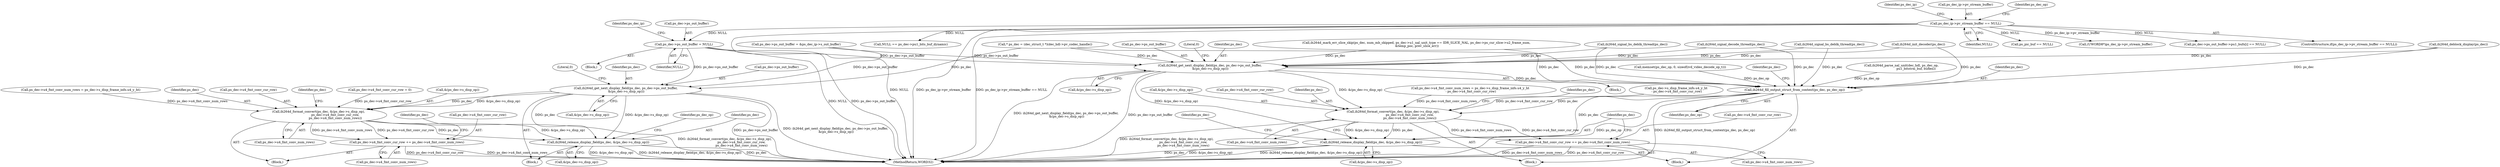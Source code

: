 digraph "0_Android_7554755536019e439433c515eeb44e701fb3bfb2@pointer" {
"1000311" [label="(Call,ps_dec->ps_out_buffer = NULL)"];
"1000260" [label="(Call,ps_dec_ip->pv_stream_buffer == NULL)"];
"1000713" [label="(Call,ih264d_get_next_display_field(ps_dec, ps_dec->ps_out_buffer,\n &(ps_dec->s_disp_op)))"];
"1000745" [label="(Call,ih264d_format_convert(ps_dec, &(ps_dec->s_disp_op),\n                                  ps_dec->u4_fmt_conv_cur_row,\n                                  ps_dec->u4_fmt_conv_num_rows))"];
"1000757" [label="(Call,ps_dec->u4_fmt_conv_cur_row += ps_dec->u4_fmt_conv_num_rows)"];
"1000769" [label="(Call,ih264d_release_display_field(ps_dec, &(ps_dec->s_disp_op)))"];
"1001994" [label="(Call,ih264d_get_next_display_field(ps_dec, ps_dec->ps_out_buffer,\n &(ps_dec->s_disp_op)))"];
"1002022" [label="(Call,ih264d_fill_output_struct_from_context(ps_dec, ps_dec_op))"];
"1002053" [label="(Call,ih264d_format_convert(ps_dec, &(ps_dec->s_disp_op),\n                                  ps_dec->u4_fmt_conv_cur_row,\n                                  ps_dec->u4_fmt_conv_num_rows))"];
"1002065" [label="(Call,ps_dec->u4_fmt_conv_cur_row += ps_dec->u4_fmt_conv_num_rows)"];
"1002072" [label="(Call,ih264d_release_display_field(ps_dec, &(ps_dec->s_disp_op)))"];
"1000312" [label="(Call,ps_dec->ps_out_buffer)"];
"1000995" [label="(Call,NULL == ps_dec->pu1_bits_buf_dynamic)"];
"1002040" [label="(Call,ps_dec->u4_fmt_conv_num_rows = ps_dec->s_disp_frame_info.u4_y_ht\n - ps_dec->u4_fmt_conv_cur_row)"];
"1001993" [label="(Block,)"];
"1002023" [label="(Identifier,ps_dec)"];
"1000758" [label="(Call,ps_dec->u4_fmt_conv_cur_row)"];
"1000712" [label="(Block,)"];
"1000731" [label="(Call,ps_dec->u4_fmt_conv_cur_row = 0)"];
"1000771" [label="(Call,&(ps_dec->s_disp_op))"];
"1000283" [label="(Identifier,ps_dec_ip)"];
"1000264" [label="(Identifier,NULL)"];
"1000769" [label="(Call,ih264d_release_display_field(ps_dec, &(ps_dec->s_disp_op)))"];
"1002024" [label="(Identifier,ps_dec_op)"];
"1001858" [label="(Call,ih264d_deblock_display(ps_dec))"];
"1000747" [label="(Call,&(ps_dec->s_disp_op))"];
"1002069" [label="(Call,ps_dec->u4_fmt_conv_num_rows)"];
"1000736" [label="(Call,ps_dec->u4_fmt_conv_num_rows = ps_dec->s_disp_frame_info.u4_y_ht)"];
"1002073" [label="(Identifier,ps_dec)"];
"1001996" [label="(Call,ps_dec->ps_out_buffer)"];
"1000777" [label="(Identifier,ps_dec_op)"];
"1002067" [label="(Identifier,ps_dec)"];
"1000718" [label="(Call,&(ps_dec->s_disp_op))"];
"1002065" [label="(Call,ps_dec->u4_fmt_conv_cur_row += ps_dec->u4_fmt_conv_num_rows)"];
"1002044" [label="(Call,ps_dec->s_disp_frame_info.u4_y_ht\n - ps_dec->u4_fmt_conv_cur_row)"];
"1000319" [label="(Identifier,ps_dec_ip)"];
"1000623" [label="(Call,ps_pic_buf == NULL)"];
"1002062" [label="(Call,ps_dec->u4_fmt_conv_num_rows)"];
"1002142" [label="(MethodReturn,WORD32)"];
"1001286" [label="(Call,ih264d_parse_nal_unit(dec_hdl, ps_dec_op,\n                              pu1_bitstrm_buf, buflen))"];
"1000151" [label="(Block,)"];
"1000324" [label="(Call,ps_dec->ps_out_buffer = &ps_dec_ip->s_out_buffer)"];
"1001999" [label="(Call,&(ps_dec->s_disp_op))"];
"1002005" [label="(Literal,0)"];
"1000715" [label="(Call,ps_dec->ps_out_buffer)"];
"1000260" [label="(Call,ps_dec_ip->pv_stream_buffer == NULL)"];
"1001523" [label="(Call,ih264d_mark_err_slice_skip(ps_dec, num_mb_skipped, ps_dec->u1_nal_unit_type == IDR_SLICE_NAL, ps_dec->ps_cur_slice->u2_frame_num,\n &temp_poc, prev_slice_err))"];
"1000754" [label="(Call,ps_dec->u4_fmt_conv_num_rows)"];
"1000746" [label="(Identifier,ps_dec)"];
"1000751" [label="(Call,ps_dec->u4_fmt_conv_cur_row)"];
"1000724" [label="(Literal,0)"];
"1002066" [label="(Call,ps_dec->u4_fmt_conv_cur_row)"];
"1001694" [label="(Call,ih264d_signal_decode_thread(ps_dec))"];
"1001995" [label="(Identifier,ps_dec)"];
"1002072" [label="(Call,ih264d_release_display_field(ps_dec, &(ps_dec->s_disp_op)))"];
"1000153" [label="(Call,* ps_dec = (dec_struct_t *)(dec_hdl->pv_codec_handle))"];
"1000315" [label="(Identifier,NULL)"];
"1000976" [label="(Call,(UWORD8*)ps_dec_ip->pv_stream_buffer)"];
"1000406" [label="(Call,ps_dec->ps_out_buffer->pu1_bufs[i] == NULL)"];
"1000745" [label="(Call,ih264d_format_convert(ps_dec, &(ps_dec->s_disp_op),\n                                  ps_dec->u4_fmt_conv_cur_row,\n                                  ps_dec->u4_fmt_conv_num_rows))"];
"1000766" [label="(Identifier,ps_dec)"];
"1002022" [label="(Call,ih264d_fill_output_struct_from_context(ps_dec, ps_dec_op))"];
"1001980" [label="(Call,ih264d_signal_bs_deblk_thread(ps_dec))"];
"1001982" [label="(Block,)"];
"1000761" [label="(Call,ps_dec->u4_fmt_conv_num_rows)"];
"1000896" [label="(Call,ih264d_init_decoder(ps_dec))"];
"1000227" [label="(Call,memset(ps_dec_op, 0, sizeof(ivd_video_decode_op_t)))"];
"1002055" [label="(Call,&(ps_dec->s_disp_op))"];
"1002074" [label="(Call,&(ps_dec->s_disp_op))"];
"1000770" [label="(Identifier,ps_dec)"];
"1002028" [label="(Identifier,ps_dec)"];
"1000713" [label="(Call,ih264d_get_next_display_field(ps_dec, ps_dec->ps_out_buffer,\n &(ps_dec->s_disp_op)))"];
"1001994" [label="(Call,ih264d_get_next_display_field(ps_dec, ps_dec->ps_out_buffer,\n &(ps_dec->s_disp_op)))"];
"1000261" [label="(Call,ps_dec_ip->pv_stream_buffer)"];
"1000730" [label="(Block,)"];
"1000759" [label="(Identifier,ps_dec)"];
"1002053" [label="(Call,ih264d_format_convert(ps_dec, &(ps_dec->s_disp_op),\n                                  ps_dec->u4_fmt_conv_cur_row,\n                                  ps_dec->u4_fmt_conv_num_rows))"];
"1002059" [label="(Call,ps_dec->u4_fmt_conv_cur_row)"];
"1002039" [label="(Block,)"];
"1001703" [label="(Call,ih264d_signal_bs_deblk_thread(ps_dec))"];
"1002082" [label="(Identifier,ps_dec)"];
"1000259" [label="(ControlStructure,if(ps_dec_ip->pv_stream_buffer == NULL))"];
"1002054" [label="(Identifier,ps_dec)"];
"1000268" [label="(Identifier,ps_dec_op)"];
"1000757" [label="(Call,ps_dec->u4_fmt_conv_cur_row += ps_dec->u4_fmt_conv_num_rows)"];
"1000311" [label="(Call,ps_dec->ps_out_buffer = NULL)"];
"1000714" [label="(Identifier,ps_dec)"];
"1000311" -> "1000151"  [label="AST: "];
"1000311" -> "1000315"  [label="CFG: "];
"1000312" -> "1000311"  [label="AST: "];
"1000315" -> "1000311"  [label="AST: "];
"1000319" -> "1000311"  [label="CFG: "];
"1000311" -> "1002142"  [label="DDG: ps_dec->ps_out_buffer"];
"1000311" -> "1002142"  [label="DDG: NULL"];
"1000260" -> "1000311"  [label="DDG: NULL"];
"1000311" -> "1000713"  [label="DDG: ps_dec->ps_out_buffer"];
"1000311" -> "1001994"  [label="DDG: ps_dec->ps_out_buffer"];
"1000260" -> "1000259"  [label="AST: "];
"1000260" -> "1000264"  [label="CFG: "];
"1000261" -> "1000260"  [label="AST: "];
"1000264" -> "1000260"  [label="AST: "];
"1000268" -> "1000260"  [label="CFG: "];
"1000283" -> "1000260"  [label="CFG: "];
"1000260" -> "1002142"  [label="DDG: ps_dec_ip->pv_stream_buffer == NULL"];
"1000260" -> "1002142"  [label="DDG: NULL"];
"1000260" -> "1002142"  [label="DDG: ps_dec_ip->pv_stream_buffer"];
"1000260" -> "1000406"  [label="DDG: NULL"];
"1000260" -> "1000623"  [label="DDG: NULL"];
"1000260" -> "1000976"  [label="DDG: ps_dec_ip->pv_stream_buffer"];
"1000260" -> "1000995"  [label="DDG: NULL"];
"1000713" -> "1000712"  [label="AST: "];
"1000713" -> "1000718"  [label="CFG: "];
"1000714" -> "1000713"  [label="AST: "];
"1000715" -> "1000713"  [label="AST: "];
"1000718" -> "1000713"  [label="AST: "];
"1000724" -> "1000713"  [label="CFG: "];
"1000713" -> "1002142"  [label="DDG: ps_dec->ps_out_buffer"];
"1000713" -> "1002142"  [label="DDG: ih264d_get_next_display_field(ps_dec, ps_dec->ps_out_buffer,\n &(ps_dec->s_disp_op))"];
"1000153" -> "1000713"  [label="DDG: ps_dec"];
"1000324" -> "1000713"  [label="DDG: ps_dec->ps_out_buffer"];
"1000713" -> "1000745"  [label="DDG: ps_dec"];
"1000713" -> "1000745"  [label="DDG: &(ps_dec->s_disp_op)"];
"1000713" -> "1000769"  [label="DDG: ps_dec"];
"1000713" -> "1000769"  [label="DDG: &(ps_dec->s_disp_op)"];
"1000745" -> "1000730"  [label="AST: "];
"1000745" -> "1000754"  [label="CFG: "];
"1000746" -> "1000745"  [label="AST: "];
"1000747" -> "1000745"  [label="AST: "];
"1000751" -> "1000745"  [label="AST: "];
"1000754" -> "1000745"  [label="AST: "];
"1000759" -> "1000745"  [label="CFG: "];
"1000745" -> "1002142"  [label="DDG: ih264d_format_convert(ps_dec, &(ps_dec->s_disp_op),\n                                  ps_dec->u4_fmt_conv_cur_row,\n                                  ps_dec->u4_fmt_conv_num_rows)"];
"1000731" -> "1000745"  [label="DDG: ps_dec->u4_fmt_conv_cur_row"];
"1000736" -> "1000745"  [label="DDG: ps_dec->u4_fmt_conv_num_rows"];
"1000745" -> "1000757"  [label="DDG: ps_dec->u4_fmt_conv_num_rows"];
"1000745" -> "1000757"  [label="DDG: ps_dec->u4_fmt_conv_cur_row"];
"1000745" -> "1000769"  [label="DDG: ps_dec"];
"1000745" -> "1000769"  [label="DDG: &(ps_dec->s_disp_op)"];
"1000757" -> "1000730"  [label="AST: "];
"1000757" -> "1000761"  [label="CFG: "];
"1000758" -> "1000757"  [label="AST: "];
"1000761" -> "1000757"  [label="AST: "];
"1000766" -> "1000757"  [label="CFG: "];
"1000757" -> "1002142"  [label="DDG: ps_dec->u4_fmt_conv_cur_row"];
"1000757" -> "1002142"  [label="DDG: ps_dec->u4_fmt_conv_num_rows"];
"1000769" -> "1000712"  [label="AST: "];
"1000769" -> "1000771"  [label="CFG: "];
"1000770" -> "1000769"  [label="AST: "];
"1000771" -> "1000769"  [label="AST: "];
"1000777" -> "1000769"  [label="CFG: "];
"1000769" -> "1002142"  [label="DDG: ih264d_release_display_field(ps_dec, &(ps_dec->s_disp_op))"];
"1000769" -> "1002142"  [label="DDG: ps_dec"];
"1000769" -> "1002142"  [label="DDG: &(ps_dec->s_disp_op)"];
"1001994" -> "1001993"  [label="AST: "];
"1001994" -> "1001999"  [label="CFG: "];
"1001995" -> "1001994"  [label="AST: "];
"1001996" -> "1001994"  [label="AST: "];
"1001999" -> "1001994"  [label="AST: "];
"1002005" -> "1001994"  [label="CFG: "];
"1001994" -> "1002142"  [label="DDG: ps_dec->ps_out_buffer"];
"1001994" -> "1002142"  [label="DDG: ih264d_get_next_display_field(ps_dec, ps_dec->ps_out_buffer,\n &(ps_dec->s_disp_op))"];
"1000896" -> "1001994"  [label="DDG: ps_dec"];
"1001858" -> "1001994"  [label="DDG: ps_dec"];
"1001694" -> "1001994"  [label="DDG: ps_dec"];
"1001523" -> "1001994"  [label="DDG: ps_dec"];
"1001980" -> "1001994"  [label="DDG: ps_dec"];
"1000153" -> "1001994"  [label="DDG: ps_dec"];
"1001703" -> "1001994"  [label="DDG: ps_dec"];
"1000324" -> "1001994"  [label="DDG: ps_dec->ps_out_buffer"];
"1001994" -> "1002022"  [label="DDG: ps_dec"];
"1001994" -> "1002053"  [label="DDG: &(ps_dec->s_disp_op)"];
"1001994" -> "1002072"  [label="DDG: &(ps_dec->s_disp_op)"];
"1002022" -> "1001982"  [label="AST: "];
"1002022" -> "1002024"  [label="CFG: "];
"1002023" -> "1002022"  [label="AST: "];
"1002024" -> "1002022"  [label="AST: "];
"1002028" -> "1002022"  [label="CFG: "];
"1002022" -> "1002142"  [label="DDG: ih264d_fill_output_struct_from_context(ps_dec, ps_dec_op)"];
"1002022" -> "1002142"  [label="DDG: ps_dec_op"];
"1000896" -> "1002022"  [label="DDG: ps_dec"];
"1001858" -> "1002022"  [label="DDG: ps_dec"];
"1001694" -> "1002022"  [label="DDG: ps_dec"];
"1001523" -> "1002022"  [label="DDG: ps_dec"];
"1001980" -> "1002022"  [label="DDG: ps_dec"];
"1000153" -> "1002022"  [label="DDG: ps_dec"];
"1001703" -> "1002022"  [label="DDG: ps_dec"];
"1001286" -> "1002022"  [label="DDG: ps_dec_op"];
"1000227" -> "1002022"  [label="DDG: ps_dec_op"];
"1002022" -> "1002053"  [label="DDG: ps_dec"];
"1002022" -> "1002072"  [label="DDG: ps_dec"];
"1002053" -> "1002039"  [label="AST: "];
"1002053" -> "1002062"  [label="CFG: "];
"1002054" -> "1002053"  [label="AST: "];
"1002055" -> "1002053"  [label="AST: "];
"1002059" -> "1002053"  [label="AST: "];
"1002062" -> "1002053"  [label="AST: "];
"1002067" -> "1002053"  [label="CFG: "];
"1002053" -> "1002142"  [label="DDG: ih264d_format_convert(ps_dec, &(ps_dec->s_disp_op),\n                                  ps_dec->u4_fmt_conv_cur_row,\n                                  ps_dec->u4_fmt_conv_num_rows)"];
"1002044" -> "1002053"  [label="DDG: ps_dec->u4_fmt_conv_cur_row"];
"1002040" -> "1002053"  [label="DDG: ps_dec->u4_fmt_conv_num_rows"];
"1002053" -> "1002065"  [label="DDG: ps_dec->u4_fmt_conv_num_rows"];
"1002053" -> "1002065"  [label="DDG: ps_dec->u4_fmt_conv_cur_row"];
"1002053" -> "1002072"  [label="DDG: ps_dec"];
"1002053" -> "1002072"  [label="DDG: &(ps_dec->s_disp_op)"];
"1002065" -> "1002039"  [label="AST: "];
"1002065" -> "1002069"  [label="CFG: "];
"1002066" -> "1002065"  [label="AST: "];
"1002069" -> "1002065"  [label="AST: "];
"1002073" -> "1002065"  [label="CFG: "];
"1002065" -> "1002142"  [label="DDG: ps_dec->u4_fmt_conv_cur_row"];
"1002065" -> "1002142"  [label="DDG: ps_dec->u4_fmt_conv_num_rows"];
"1002072" -> "1001982"  [label="AST: "];
"1002072" -> "1002074"  [label="CFG: "];
"1002073" -> "1002072"  [label="AST: "];
"1002074" -> "1002072"  [label="AST: "];
"1002082" -> "1002072"  [label="CFG: "];
"1002072" -> "1002142"  [label="DDG: ih264d_release_display_field(ps_dec, &(ps_dec->s_disp_op))"];
"1002072" -> "1002142"  [label="DDG: ps_dec"];
"1002072" -> "1002142"  [label="DDG: &(ps_dec->s_disp_op)"];
}
